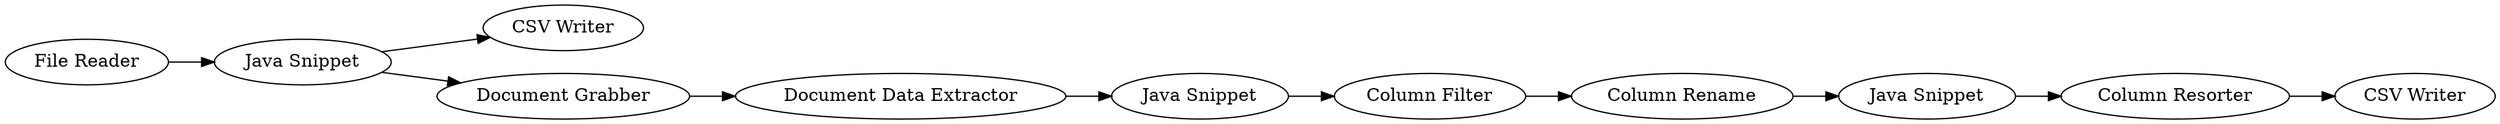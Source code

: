 digraph {
	"-226300643098230503_565" [label="Java Snippet"]
	"-226300643098230503_558" [label="Document Data Extractor"]
	"-226300643098230503_569" [label="CSV Writer"]
	"-226300643098230503_561" [label="Java Snippet"]
	"-226300643098230503_567" [label="Column Rename"]
	"-226300643098230503_566" [label="Column Resorter"]
	"-226300643098230503_564" [label="Column Filter"]
	"-226300643098230503_568" [label="CSV Writer"]
	"-226300643098230503_557" [label="Document Grabber"]
	"-226300643098230503_572" [label="File Reader"]
	"-226300643098230503_570" [label="Java Snippet"]
	"-226300643098230503_566" -> "-226300643098230503_568"
	"-226300643098230503_561" -> "-226300643098230503_569"
	"-226300643098230503_564" -> "-226300643098230503_567"
	"-226300643098230503_558" -> "-226300643098230503_565"
	"-226300643098230503_572" -> "-226300643098230503_561"
	"-226300643098230503_565" -> "-226300643098230503_564"
	"-226300643098230503_557" -> "-226300643098230503_558"
	"-226300643098230503_561" -> "-226300643098230503_557"
	"-226300643098230503_567" -> "-226300643098230503_570"
	"-226300643098230503_570" -> "-226300643098230503_566"
	rankdir=LR
}
